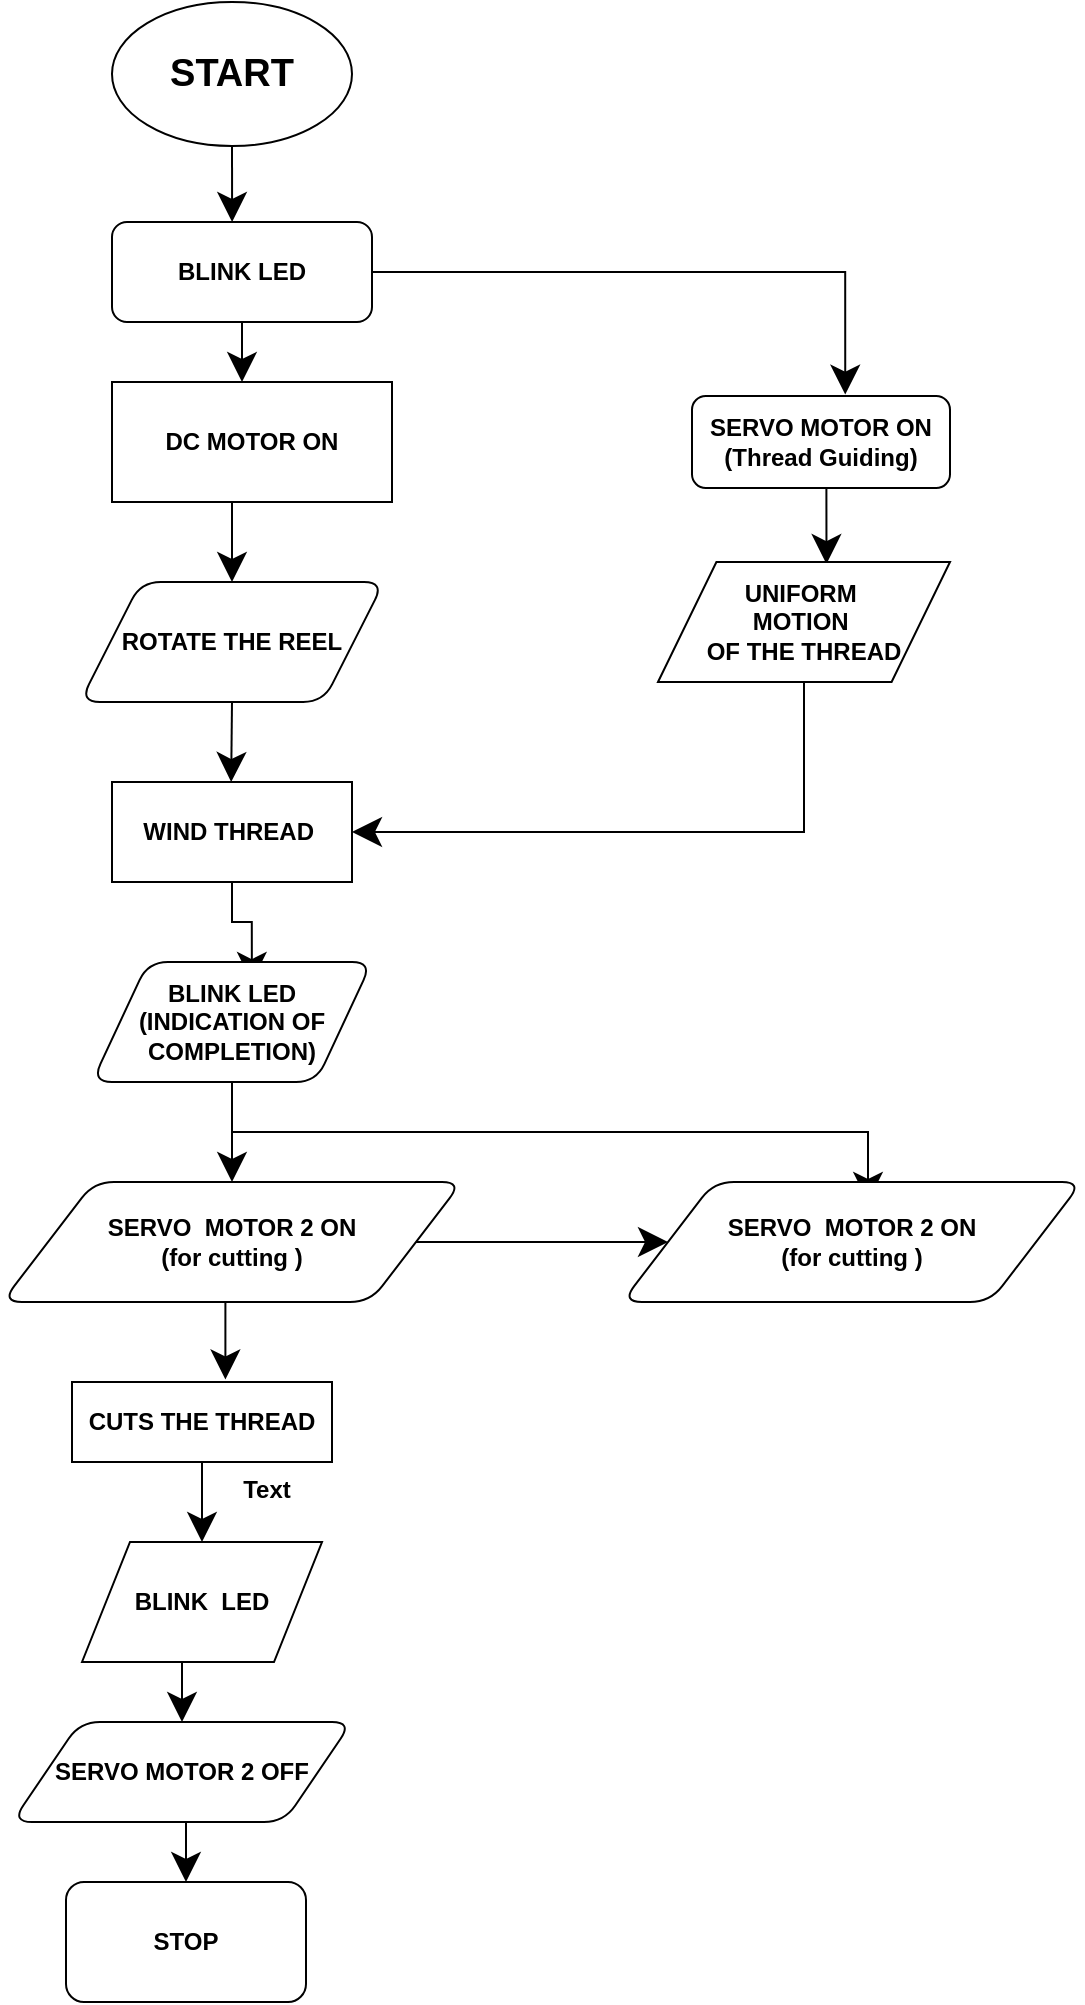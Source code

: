 <mxfile version="12.8.2" type="github">
  <diagram id="6a731a19-8d31-9384-78a2-239565b7b9f0" name="Page-1">
    <mxGraphModel dx="621" dy="529" grid="1" gridSize="10" guides="1" tooltips="1" connect="1" arrows="1" fold="1" page="0" pageScale="1" pageWidth="1169" pageHeight="827" background="#ffffff" math="0" shadow="0">
      <root>
        <mxCell id="0" />
        <mxCell id="1" parent="0" />
        <mxCell id="aTesNLBUQpJ-7H_RE-9k-118" style="edgeStyle=orthogonalEdgeStyle;rounded=0;jumpSize=0;orthogonalLoop=1;jettySize=auto;html=1;exitX=0.5;exitY=1;exitDx=0;exitDy=0;entryX=0.577;entryY=0.017;entryDx=0;entryDy=0;entryPerimeter=0;startSize=1;sourcePerimeterSpacing=0;endSize=12;strokeWidth=1;fontStyle=1" edge="1" parent="1" source="aTesNLBUQpJ-7H_RE-9k-67" target="aTesNLBUQpJ-7H_RE-9k-117">
          <mxGeometry relative="1" as="geometry" />
        </mxCell>
        <mxCell id="aTesNLBUQpJ-7H_RE-9k-67" value="SERVO MOTOR ON&lt;br&gt;(Thread Guiding)" style="rounded=1;whiteSpace=wrap;html=1;fontSize=12;glass=0;strokeWidth=1;shadow=0;fontStyle=1" vertex="1" parent="1">
          <mxGeometry x="840" y="287" width="129" height="46" as="geometry" />
        </mxCell>
        <mxCell id="aTesNLBUQpJ-7H_RE-9k-111" style="edgeStyle=orthogonalEdgeStyle;rounded=0;jumpSize=0;orthogonalLoop=1;jettySize=auto;html=1;exitX=0.5;exitY=1;exitDx=0;exitDy=0;startSize=1;sourcePerimeterSpacing=0;endSize=12;strokeWidth=1;fontStyle=1" edge="1" parent="1" source="aTesNLBUQpJ-7H_RE-9k-81">
          <mxGeometry relative="1" as="geometry">
            <mxPoint x="610.059" y="200" as="targetPoint" />
          </mxGeometry>
        </mxCell>
        <mxCell id="aTesNLBUQpJ-7H_RE-9k-81" value="&lt;span&gt;&lt;font style=&quot;font-size: 19px&quot;&gt;START&lt;/font&gt;&lt;/span&gt;" style="ellipse;whiteSpace=wrap;html=1;fontStyle=1" vertex="1" parent="1">
          <mxGeometry x="550" y="90" width="120" height="72" as="geometry" />
        </mxCell>
        <mxCell id="aTesNLBUQpJ-7H_RE-9k-119" style="edgeStyle=orthogonalEdgeStyle;rounded=0;jumpSize=0;orthogonalLoop=1;jettySize=auto;html=1;exitX=1;exitY=0.5;exitDx=0;exitDy=0;entryX=0.594;entryY=-0.015;entryDx=0;entryDy=0;entryPerimeter=0;startSize=1;sourcePerimeterSpacing=0;endSize=12;strokeWidth=1;fontStyle=1" edge="1" parent="1" source="aTesNLBUQpJ-7H_RE-9k-128" target="aTesNLBUQpJ-7H_RE-9k-67">
          <mxGeometry relative="1" as="geometry">
            <mxPoint x="658.0" y="225" as="sourcePoint" />
          </mxGeometry>
        </mxCell>
        <mxCell id="aTesNLBUQpJ-7H_RE-9k-113" style="edgeStyle=orthogonalEdgeStyle;rounded=0;jumpSize=0;orthogonalLoop=1;jettySize=auto;html=1;exitX=0.5;exitY=1;exitDx=0;exitDy=0;entryX=0.5;entryY=0;entryDx=0;entryDy=0;startSize=1;sourcePerimeterSpacing=0;endSize=12;strokeWidth=1;fontStyle=1" edge="1" parent="1" source="aTesNLBUQpJ-7H_RE-9k-100" target="aTesNLBUQpJ-7H_RE-9k-107">
          <mxGeometry relative="1" as="geometry" />
        </mxCell>
        <mxCell id="aTesNLBUQpJ-7H_RE-9k-100" value="DC MOTOR ON" style="whiteSpace=wrap;html=1;fontStyle=1" vertex="1" parent="1">
          <mxGeometry x="550" y="280" width="140" height="60" as="geometry" />
        </mxCell>
        <mxCell id="aTesNLBUQpJ-7H_RE-9k-122" style="edgeStyle=orthogonalEdgeStyle;rounded=0;jumpSize=0;orthogonalLoop=1;jettySize=auto;html=1;exitX=0.5;exitY=1;exitDx=0;exitDy=0;startSize=1;sourcePerimeterSpacing=0;endSize=12;strokeWidth=1;fontStyle=1" edge="1" parent="1" source="aTesNLBUQpJ-7H_RE-9k-107">
          <mxGeometry relative="1" as="geometry">
            <mxPoint x="609.588" y="480" as="targetPoint" />
          </mxGeometry>
        </mxCell>
        <mxCell id="aTesNLBUQpJ-7H_RE-9k-107" value="ROTATE THE REEL&lt;br&gt;" style="shape=parallelogram;perimeter=parallelogramPerimeter;whiteSpace=wrap;html=1;rounded=1;fontStyle=1" vertex="1" parent="1">
          <mxGeometry x="534" y="380" width="152" height="60" as="geometry" />
        </mxCell>
        <mxCell id="aTesNLBUQpJ-7H_RE-9k-114" value="&lt;p style=&quot;line-height: 160%&quot;&gt;&lt;br&gt;&lt;/p&gt;" style="text;html=1;align=center;verticalAlign=middle;resizable=0;points=[];autosize=1;fontStyle=1" vertex="1" parent="1">
          <mxGeometry x="910" y="333" width="20" height="50" as="geometry" />
        </mxCell>
        <mxCell id="aTesNLBUQpJ-7H_RE-9k-133" style="edgeStyle=orthogonalEdgeStyle;rounded=0;jumpSize=0;orthogonalLoop=1;jettySize=auto;html=1;exitX=0.5;exitY=1;exitDx=0;exitDy=0;entryX=1;entryY=0.5;entryDx=0;entryDy=0;startSize=1;sourcePerimeterSpacing=0;endSize=12;strokeWidth=1;fontStyle=1" edge="1" parent="1" source="aTesNLBUQpJ-7H_RE-9k-117" target="aTesNLBUQpJ-7H_RE-9k-132">
          <mxGeometry relative="1" as="geometry" />
        </mxCell>
        <mxCell id="aTesNLBUQpJ-7H_RE-9k-117" value="UNIFORM&amp;nbsp; &lt;br&gt;MOTION&amp;nbsp;&lt;br&gt;OF THE THREAD" style="shape=parallelogram;perimeter=parallelogramPerimeter;whiteSpace=wrap;html=1;fontStyle=1" vertex="1" parent="1">
          <mxGeometry x="823" y="370" width="146" height="60" as="geometry" />
        </mxCell>
        <mxCell id="aTesNLBUQpJ-7H_RE-9k-130" style="edgeStyle=orthogonalEdgeStyle;rounded=0;jumpSize=0;orthogonalLoop=1;jettySize=auto;html=1;startSize=1;sourcePerimeterSpacing=0;endSize=12;strokeWidth=1;fontStyle=1" edge="1" parent="1" source="aTesNLBUQpJ-7H_RE-9k-128">
          <mxGeometry relative="1" as="geometry">
            <mxPoint x="615" y="280" as="targetPoint" />
          </mxGeometry>
        </mxCell>
        <mxCell id="aTesNLBUQpJ-7H_RE-9k-128" value="BLINK LED" style="rounded=1;whiteSpace=wrap;html=1;fontStyle=1" vertex="1" parent="1">
          <mxGeometry x="550" y="200" width="130" height="50" as="geometry" />
        </mxCell>
        <mxCell id="aTesNLBUQpJ-7H_RE-9k-138" style="edgeStyle=orthogonalEdgeStyle;rounded=0;jumpSize=0;orthogonalLoop=1;jettySize=auto;html=1;entryX=0.571;entryY=0.167;entryDx=0;entryDy=0;entryPerimeter=0;startSize=1;sourcePerimeterSpacing=0;endSize=12;strokeWidth=1;fontStyle=1" edge="1" parent="1" source="aTesNLBUQpJ-7H_RE-9k-132" target="aTesNLBUQpJ-7H_RE-9k-134">
          <mxGeometry relative="1" as="geometry" />
        </mxCell>
        <mxCell id="aTesNLBUQpJ-7H_RE-9k-132" value="WIND THREAD&amp;nbsp;" style="rounded=0;whiteSpace=wrap;html=1;fontStyle=1" vertex="1" parent="1">
          <mxGeometry x="550" y="480" width="120" height="50" as="geometry" />
        </mxCell>
        <mxCell id="aTesNLBUQpJ-7H_RE-9k-140" style="edgeStyle=orthogonalEdgeStyle;rounded=0;jumpSize=0;orthogonalLoop=1;jettySize=auto;html=1;exitX=0.5;exitY=1;exitDx=0;exitDy=0;entryX=0.5;entryY=0;entryDx=0;entryDy=0;startSize=1;sourcePerimeterSpacing=0;endSize=12;strokeWidth=1;fontStyle=1" edge="1" parent="1" source="aTesNLBUQpJ-7H_RE-9k-134">
          <mxGeometry relative="1" as="geometry">
            <mxPoint x="928.0" y="690.0" as="targetPoint" />
            <Array as="points">
              <mxPoint x="610" y="655" />
              <mxPoint x="928" y="655" />
            </Array>
          </mxGeometry>
        </mxCell>
        <mxCell id="aTesNLBUQpJ-7H_RE-9k-146" style="edgeStyle=orthogonalEdgeStyle;rounded=0;jumpSize=0;orthogonalLoop=1;jettySize=auto;html=1;exitX=0.5;exitY=1;exitDx=0;exitDy=0;entryX=0.5;entryY=0;entryDx=0;entryDy=0;startSize=1;sourcePerimeterSpacing=0;endSize=12;strokeWidth=1;fontStyle=1" edge="1" parent="1" source="aTesNLBUQpJ-7H_RE-9k-134" target="aTesNLBUQpJ-7H_RE-9k-144">
          <mxGeometry relative="1" as="geometry" />
        </mxCell>
        <mxCell id="aTesNLBUQpJ-7H_RE-9k-134" value="BLINK LED&lt;br&gt;(INDICATION OF COMPLETION)" style="shape=parallelogram;perimeter=parallelogramPerimeter;whiteSpace=wrap;html=1;rounded=1;fontStyle=1" vertex="1" parent="1">
          <mxGeometry x="540" y="570" width="140" height="60" as="geometry" />
        </mxCell>
        <mxCell id="aTesNLBUQpJ-7H_RE-9k-153" style="edgeStyle=orthogonalEdgeStyle;rounded=0;jumpSize=0;orthogonalLoop=1;jettySize=auto;html=1;exitX=0.5;exitY=1;exitDx=0;exitDy=0;entryX=0.59;entryY=-0.032;entryDx=0;entryDy=0;entryPerimeter=0;startSize=1;sourcePerimeterSpacing=0;endSize=12;strokeWidth=1;fontStyle=1" edge="1" parent="1" source="aTesNLBUQpJ-7H_RE-9k-144" target="aTesNLBUQpJ-7H_RE-9k-152">
          <mxGeometry relative="1" as="geometry" />
        </mxCell>
        <mxCell id="aTesNLBUQpJ-7H_RE-9k-164" value="" style="edgeStyle=orthogonalEdgeStyle;rounded=0;jumpSize=0;orthogonalLoop=1;jettySize=auto;html=1;startSize=1;sourcePerimeterSpacing=0;endSize=12;strokeWidth=1;fontStyle=1" edge="1" parent="1" source="aTesNLBUQpJ-7H_RE-9k-144" target="aTesNLBUQpJ-7H_RE-9k-163">
          <mxGeometry relative="1" as="geometry" />
        </mxCell>
        <mxCell id="aTesNLBUQpJ-7H_RE-9k-144" value="SERVO&amp;nbsp; MOTOR 2 ON&lt;br&gt;(for cutting )" style="shape=parallelogram;perimeter=parallelogramPerimeter;whiteSpace=wrap;html=1;rounded=1;fontStyle=1" vertex="1" parent="1">
          <mxGeometry x="495" y="680" width="230" height="60" as="geometry" />
        </mxCell>
        <mxCell id="aTesNLBUQpJ-7H_RE-9k-163" value="SERVO&amp;nbsp; MOTOR 2 ON&lt;br&gt;(for cutting )" style="shape=parallelogram;perimeter=parallelogramPerimeter;whiteSpace=wrap;html=1;rounded=1;fontStyle=1" vertex="1" parent="1">
          <mxGeometry x="805" y="680" width="230" height="60" as="geometry" />
        </mxCell>
        <mxCell id="aTesNLBUQpJ-7H_RE-9k-155" style="edgeStyle=orthogonalEdgeStyle;rounded=0;jumpSize=0;orthogonalLoop=1;jettySize=auto;html=1;exitX=0.5;exitY=1;exitDx=0;exitDy=0;startSize=1;sourcePerimeterSpacing=0;endSize=12;strokeWidth=1;fontStyle=1" edge="1" parent="1" source="aTesNLBUQpJ-7H_RE-9k-152" target="aTesNLBUQpJ-7H_RE-9k-156">
          <mxGeometry relative="1" as="geometry">
            <mxPoint x="600" y="860.0" as="targetPoint" />
          </mxGeometry>
        </mxCell>
        <mxCell id="aTesNLBUQpJ-7H_RE-9k-152" value="CUTS THE THREAD" style="rounded=0;whiteSpace=wrap;html=1;fontStyle=1" vertex="1" parent="1">
          <mxGeometry x="530" y="780" width="130" height="40" as="geometry" />
        </mxCell>
        <mxCell id="aTesNLBUQpJ-7H_RE-9k-154" value="Text" style="text;html=1;align=center;verticalAlign=middle;resizable=0;points=[];autosize=1;fontStyle=1" vertex="1" parent="1">
          <mxGeometry x="607" y="824" width="40" height="20" as="geometry" />
        </mxCell>
        <mxCell id="aTesNLBUQpJ-7H_RE-9k-159" style="edgeStyle=orthogonalEdgeStyle;rounded=0;jumpSize=0;orthogonalLoop=1;jettySize=auto;html=1;exitX=0.5;exitY=1;exitDx=0;exitDy=0;entryX=0.5;entryY=0;entryDx=0;entryDy=0;startSize=1;sourcePerimeterSpacing=0;endSize=12;strokeWidth=1;fontStyle=1" edge="1" parent="1" source="aTesNLBUQpJ-7H_RE-9k-156" target="aTesNLBUQpJ-7H_RE-9k-157">
          <mxGeometry relative="1" as="geometry" />
        </mxCell>
        <mxCell id="aTesNLBUQpJ-7H_RE-9k-156" value="BLINK&amp;nbsp; LED" style="shape=parallelogram;perimeter=parallelogramPerimeter;whiteSpace=wrap;html=1;fontStyle=1" vertex="1" parent="1">
          <mxGeometry x="535" y="860.0" width="120" height="60" as="geometry" />
        </mxCell>
        <mxCell id="aTesNLBUQpJ-7H_RE-9k-162" style="edgeStyle=orthogonalEdgeStyle;rounded=0;jumpSize=0;orthogonalLoop=1;jettySize=auto;html=1;exitX=0.5;exitY=1;exitDx=0;exitDy=0;entryX=0.5;entryY=0;entryDx=0;entryDy=0;startSize=1;sourcePerimeterSpacing=0;endSize=12;strokeWidth=1;fontStyle=1" edge="1" parent="1" source="aTesNLBUQpJ-7H_RE-9k-157" target="aTesNLBUQpJ-7H_RE-9k-160">
          <mxGeometry relative="1" as="geometry" />
        </mxCell>
        <mxCell id="aTesNLBUQpJ-7H_RE-9k-157" value="SERVO MOTOR 2 OFF" style="shape=parallelogram;perimeter=parallelogramPerimeter;whiteSpace=wrap;html=1;rounded=1;fontStyle=1" vertex="1" parent="1">
          <mxGeometry x="500" y="950" width="170" height="50" as="geometry" />
        </mxCell>
        <mxCell id="aTesNLBUQpJ-7H_RE-9k-160" value="STOP" style="rounded=1;whiteSpace=wrap;html=1;fontStyle=1" vertex="1" parent="1">
          <mxGeometry x="527" y="1030" width="120" height="60" as="geometry" />
        </mxCell>
      </root>
    </mxGraphModel>
  </diagram>
</mxfile>
